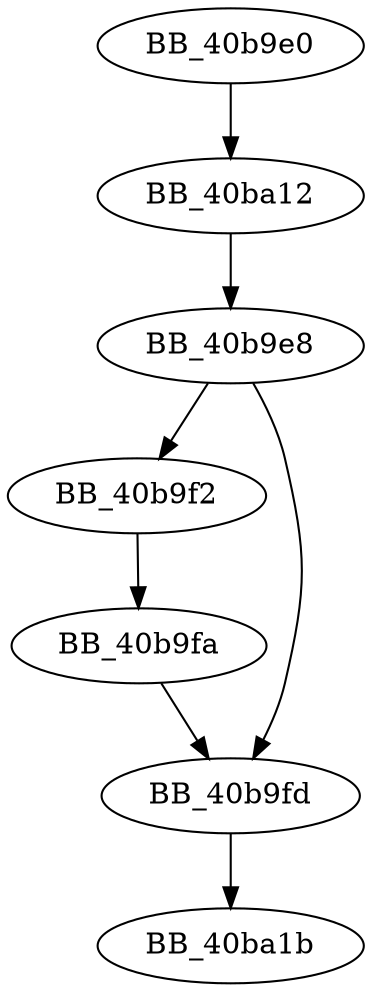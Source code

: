 DiGraph sub_40B9E0{
BB_40b9e0->BB_40ba12
BB_40b9e8->BB_40b9f2
BB_40b9e8->BB_40b9fd
BB_40b9f2->BB_40b9fa
BB_40b9fa->BB_40b9fd
BB_40b9fd->BB_40ba1b
BB_40ba12->BB_40b9e8
}

